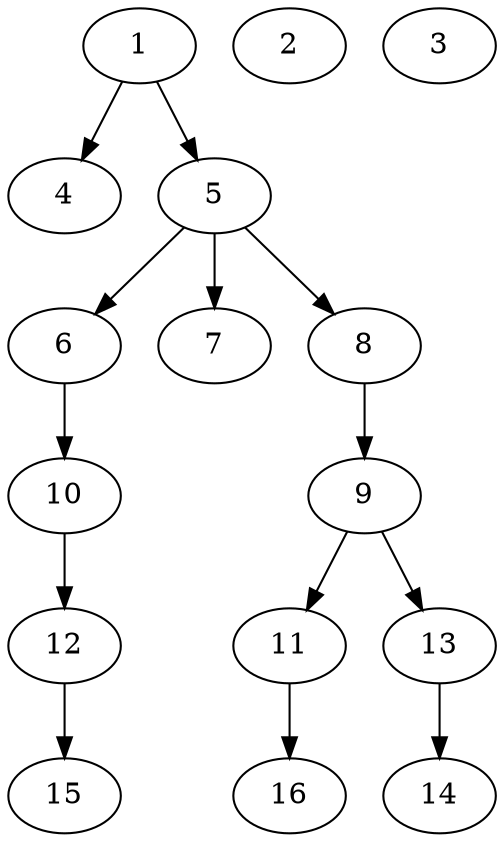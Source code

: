 // DAG (tier=1-easy, mode=data, n=16, ccr=0.317, fat=0.491, density=0.277, regular=0.682, jump=0.075, mindata=1048576, maxdata=8388608)
// DAG automatically generated by daggen at Sun Aug 24 16:33:32 2025
// /home/ermia/Project/Environments/daggen/bin/daggen --dot --ccr 0.317 --fat 0.491 --regular 0.682 --density 0.277 --jump 0.075 --mindata 1048576 --maxdata 8388608 -n 16 
digraph G {
  1 [size="231580515550208458752", alpha="0.09", expect_size="115790257775104229376"]
  1 -> 4 [size ="301687973609472"]
  1 -> 5 [size ="301687973609472"]
  2 [size="20830021863150072", alpha="0.08", expect_size="10415010931575036"]
  3 [size="468932272132794089472", alpha="0.19", expect_size="234466136066397044736"]
  4 [size="405970946798003421184", alpha="0.08", expect_size="202985473399001710592"]
  5 [size="2450205132998400", alpha="0.10", expect_size="1225102566499200"]
  5 -> 6 [size ="69578470195200"]
  5 -> 7 [size ="69578470195200"]
  5 -> 8 [size ="69578470195200"]
  6 [size="35345728201140488", alpha="0.20", expect_size="17672864100570244"]
  6 -> 10 [size ="29680245669888"]
  7 [size="36588019464758362112", alpha="0.04", expect_size="18294009732379181056"]
  8 [size="5054672416513910", alpha="0.06", expect_size="2527336208256955"]
  8 -> 9 [size ="250627749838848"]
  9 [size="233695503246780288", alpha="0.09", expect_size="116847751623390144"]
  9 -> 11 [size ="261659348172800"]
  9 -> 13 [size ="261659348172800"]
  10 [size="30672518276685056", alpha="0.19", expect_size="15336259138342528"]
  10 -> 12 [size ="13615348318208"]
  11 [size="65623261676260294656", alpha="0.05", expect_size="32811630838130147328"]
  11 -> 16 [size ="130155301306368"]
  12 [size="4624221914320178", alpha="0.04", expect_size="2312110957160089"]
  12 -> 15 [size ="503970799812608"]
  13 [size="3596798414118106", alpha="0.13", expect_size="1798399207059053"]
  13 -> 14 [size ="181929185902592"]
  14 [size="12761541746745286", alpha="0.18", expect_size="6380770873372643"]
  15 [size="2946347565056000000", alpha="0.13", expect_size="1473173782528000000"]
  16 [size="498073905350533", alpha="0.16", expect_size="249036952675266"]
}